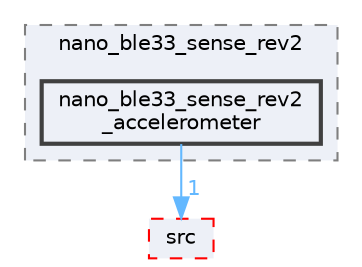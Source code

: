 digraph "Face_Access_inferencing/examples/nano_ble33_sense_rev2/nano_ble33_sense_rev2_accelerometer"
{
 // LATEX_PDF_SIZE
  bgcolor="transparent";
  edge [fontname=Helvetica,fontsize=10,labelfontname=Helvetica,labelfontsize=10];
  node [fontname=Helvetica,fontsize=10,shape=box,height=0.2,width=0.4];
  compound=true
  subgraph clusterdir_80f257d12213d080269ccc198f54ff0f {
    graph [ bgcolor="#edf0f7", pencolor="grey50", label="nano_ble33_sense_rev2", fontname=Helvetica,fontsize=10 style="filled,dashed", URL="dir_80f257d12213d080269ccc198f54ff0f.html",tooltip=""]
  dir_ba120b5bf0bdee4dc4d3e1cbde8db9ee [label="nano_ble33_sense_rev2\l_accelerometer", fillcolor="#edf0f7", color="grey25", style="filled,bold", URL="dir_ba120b5bf0bdee4dc4d3e1cbde8db9ee.html",tooltip=""];
  }
  dir_a10e16a828caf535b3ccf4484f92e610 [label="src", fillcolor="#edf0f7", color="red", style="filled,dashed", URL="dir_a10e16a828caf535b3ccf4484f92e610.html",tooltip=""];
  dir_ba120b5bf0bdee4dc4d3e1cbde8db9ee->dir_a10e16a828caf535b3ccf4484f92e610 [headlabel="1", labeldistance=1.5 headhref="dir_000207_000302.html" href="dir_000207_000302.html" color="steelblue1" fontcolor="steelblue1"];
}

